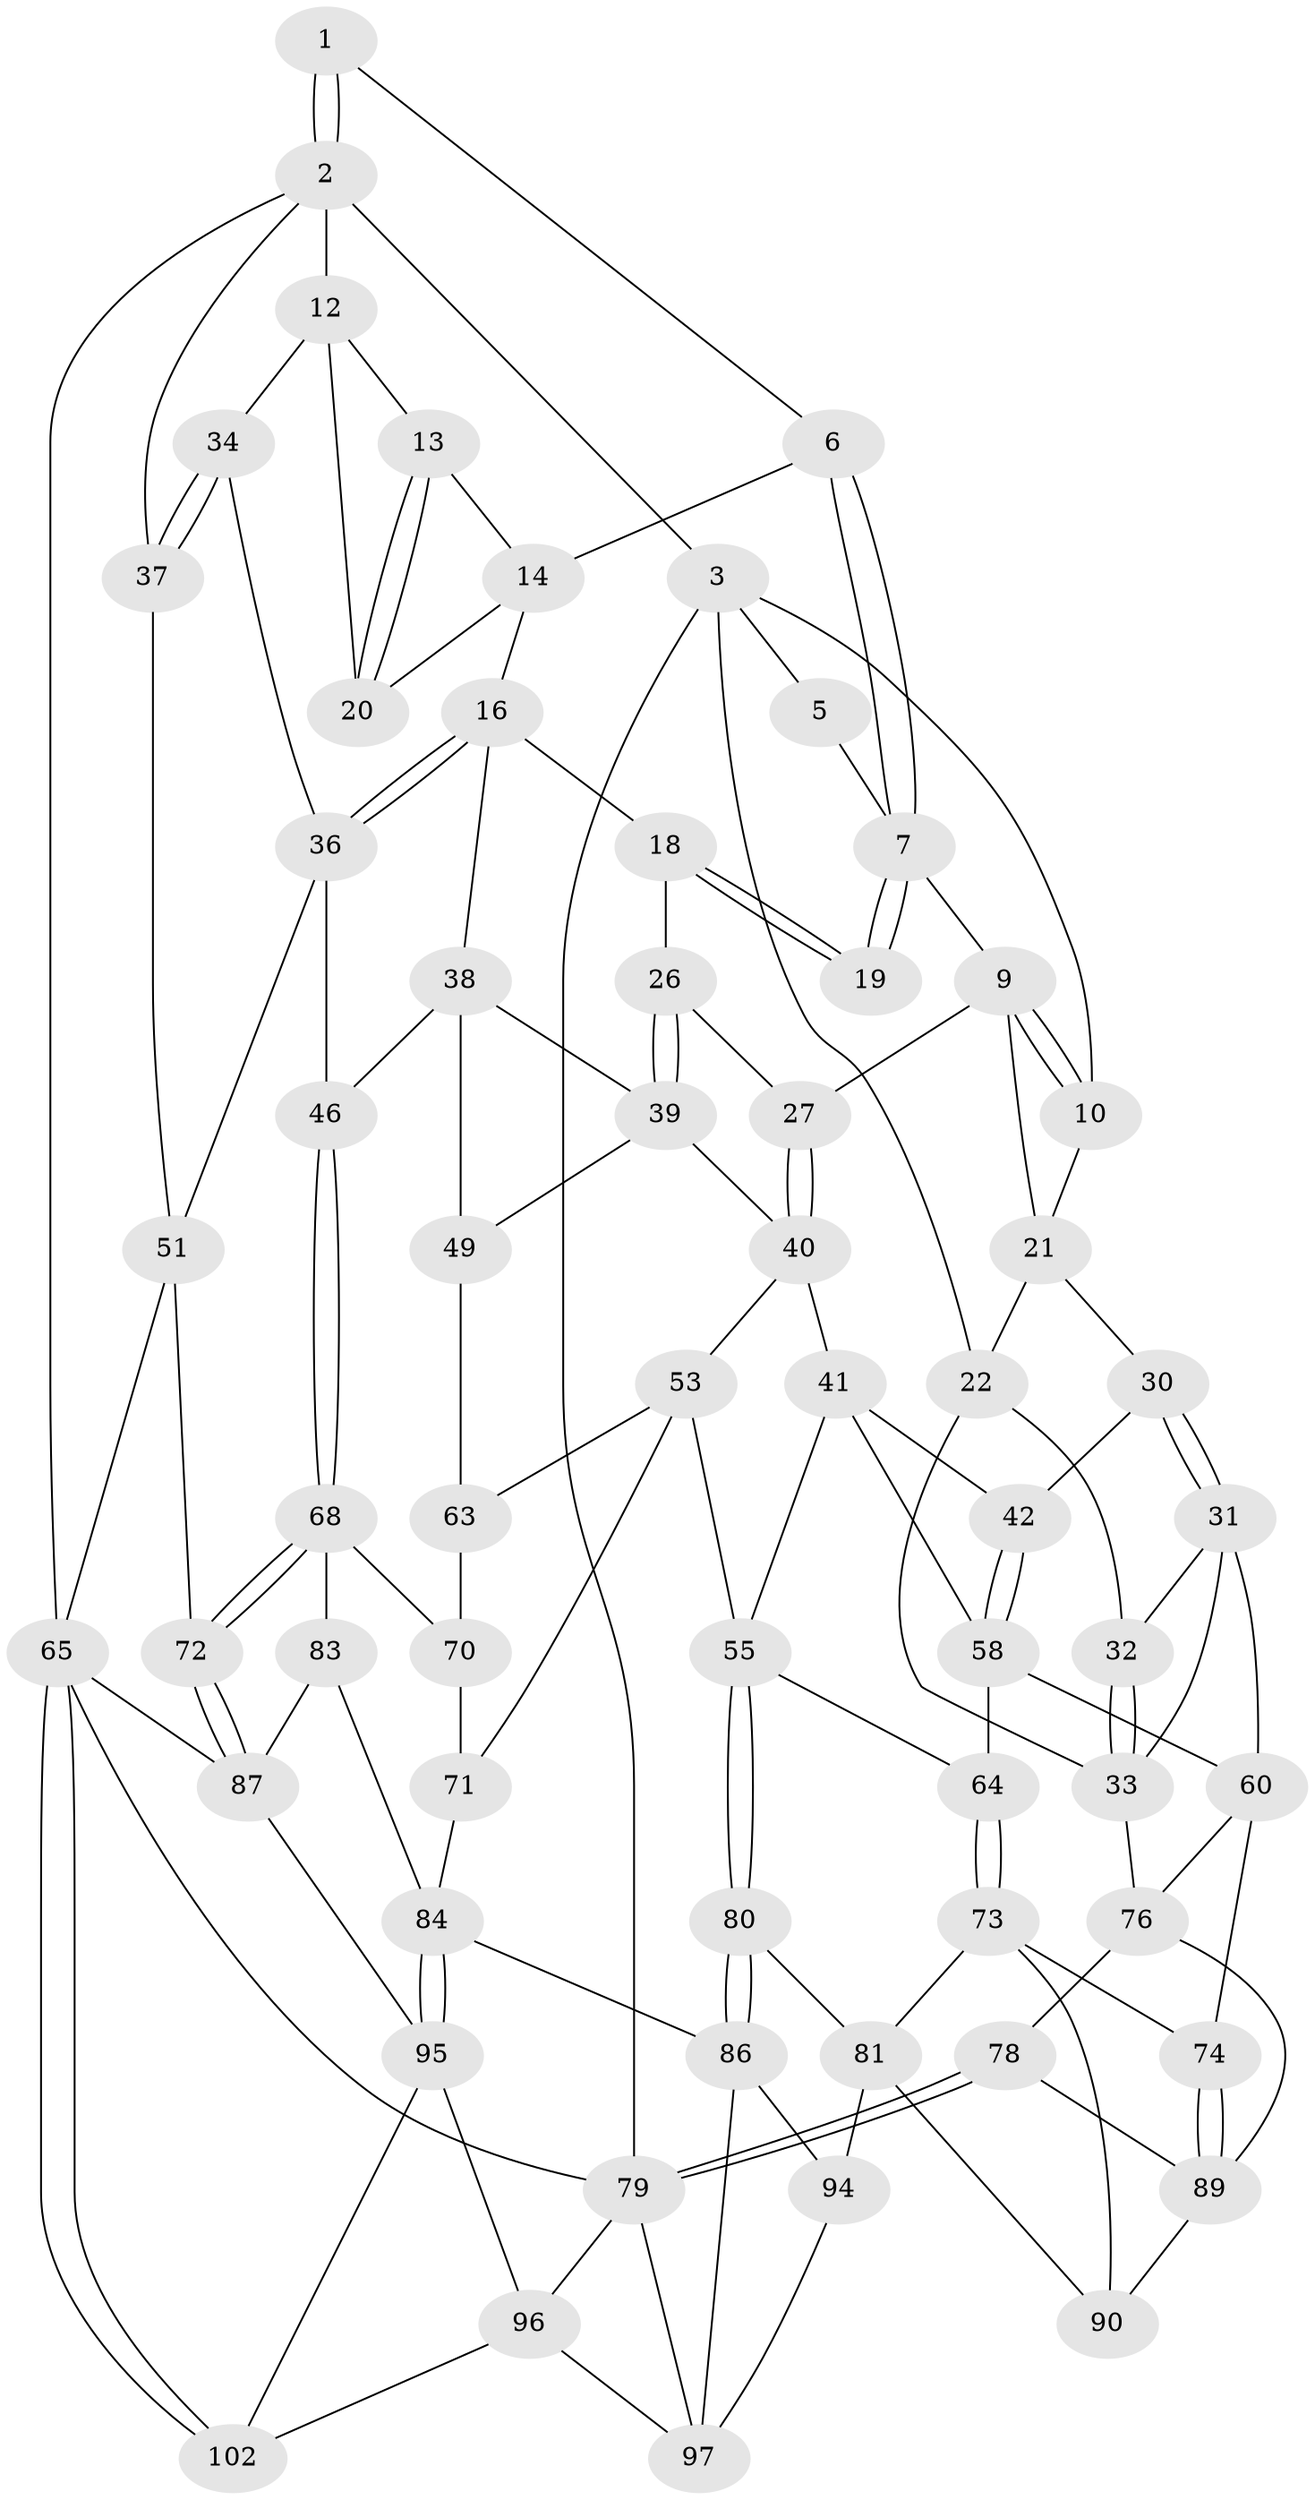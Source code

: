 // original degree distribution, {3: 0.0196078431372549, 6: 0.20588235294117646, 4: 0.22549019607843138, 5: 0.5490196078431373}
// Generated by graph-tools (version 1.1) at 2025/11/02/21/25 10:11:13]
// undirected, 63 vertices, 135 edges
graph export_dot {
graph [start="1"]
  node [color=gray90,style=filled];
  1 [pos="+0.7572258798809842+0"];
  2 [pos="+1+0",super="+11"];
  3 [pos="+0+0",super="+4"];
  5 [pos="+0.6243390012596163+0"];
  6 [pos="+0.7323470309870119+0.08302892721461395"];
  7 [pos="+0.6475823597655281+0.11969029924937805",super="+8"];
  9 [pos="+0.4007494120363174+0.1040231578607498",super="+28"];
  10 [pos="+0.24751843406090576+0"];
  12 [pos="+1+0",super="+24"];
  13 [pos="+0.8609496410714618+0.08296261131185995"];
  14 [pos="+0.7571321680697138+0.09568656518141891",super="+15"];
  16 [pos="+0.7501364643424089+0.28599805159005226",super="+17"];
  18 [pos="+0.6955510173585233+0.28500562651327094",super="+25"];
  19 [pos="+0.6484573420154455+0.16028255599590058"];
  20 [pos="+0.8779621180100133+0.2162083424020369"];
  21 [pos="+0.12531561834688035+0.1567376493939754",super="+29"];
  22 [pos="+0.11756575510416688+0.16684828639986118",super="+23"];
  26 [pos="+0.49914345520952585+0.26042452995633625"];
  27 [pos="+0.4106659377523165+0.23190405325699354"];
  30 [pos="+0.15975954874610357+0.390211058488736"];
  31 [pos="+0.1424721078695337+0.3883867932108271",super="+61"];
  32 [pos="+0.11581423583805858+0.1879481569806443"];
  33 [pos="+0+0.43069525900382033",super="+62"];
  34 [pos="+0.9064165545465688+0.23750167672507952",super="+35"];
  36 [pos="+0.8799786613460072+0.36183952058006624",super="+45"];
  37 [pos="+1+0.22898876098696494",super="+48"];
  38 [pos="+0.6980166879054034+0.31693968205159767",super="+47"];
  39 [pos="+0.5991771059429908+0.3529109922803362",super="+43"];
  40 [pos="+0.3725554821751664+0.3656393567424722",super="+44"];
  41 [pos="+0.3682099148923135+0.3685331388352418",super="+57"];
  42 [pos="+0.1755290082474424+0.39570134460903117"];
  46 [pos="+0.8120610545858511+0.5119111222758801"];
  49 [pos="+0.7423884036983894+0.502644999145618",super="+50"];
  51 [pos="+1+0.5980136310387559",super="+52"];
  53 [pos="+0.5055283484901771+0.5156056707681562",super="+54"];
  55 [pos="+0.4085960106397461+0.6436573273431285",super="+56"];
  58 [pos="+0.2216272310627179+0.4943008359555266",super="+59"];
  60 [pos="+0.09647843615828061+0.5855861486338145",super="+75"];
  63 [pos="+0.6314937706196392+0.5861030133078449",super="+67"];
  64 [pos="+0.2923681678997707+0.6359236917178456"];
  65 [pos="+1+1",super="+66"];
  68 [pos="+0.7594158785206816+0.6708042327863174",super="+69"];
  70 [pos="+0.6464062214544483+0.6245615973204564"];
  71 [pos="+0.5434204840093823+0.6714031841570209"];
  72 [pos="+0.9149737682377389+0.7396122434103847"];
  73 [pos="+0.2246010306377741+0.7010621428819959",super="+82"];
  74 [pos="+0.193877572203584+0.7024723929092375"];
  76 [pos="+0.013674131568052814+0.7597694333060659",super="+77"];
  78 [pos="+0+1"];
  79 [pos="+0+1",super="+101"];
  80 [pos="+0.40716804270887985+0.7665446623411623"];
  81 [pos="+0.3235747202935573+0.8044133168249141",super="+92"];
  83 [pos="+0.6945079726459302+0.790997045925516"];
  84 [pos="+0.6148985102826443+0.8160153079412998",super="+85"];
  86 [pos="+0.4339618645986002+0.8047133508445473",super="+93"];
  87 [pos="+0.8444297283506018+0.8542512947674511",super="+88"];
  89 [pos="+0.0916359221551869+0.7991066021341982",super="+91"];
  90 [pos="+0.19162978354526078+0.9170151361569848"];
  94 [pos="+0.28546328751449135+1"];
  95 [pos="+0.5979621418492034+0.8780218761378425",super="+98"];
  96 [pos="+0.5772502513373654+0.9150758871643595",super="+100"];
  97 [pos="+0.5155310876751591+0.9200819189023578",super="+99"];
  102 [pos="+0.8066595798915638+1"];
  1 -- 2;
  1 -- 2;
  1 -- 6;
  2 -- 3;
  2 -- 65;
  2 -- 12;
  2 -- 37;
  3 -- 79;
  3 -- 10;
  3 -- 5;
  3 -- 22;
  5 -- 7;
  6 -- 7;
  6 -- 7;
  6 -- 14;
  7 -- 19;
  7 -- 19;
  7 -- 9;
  9 -- 10;
  9 -- 10;
  9 -- 27;
  9 -- 21;
  10 -- 21;
  12 -- 13;
  12 -- 34;
  12 -- 20;
  13 -- 14;
  13 -- 20;
  13 -- 20;
  14 -- 16;
  14 -- 20;
  16 -- 36;
  16 -- 36;
  16 -- 18;
  16 -- 38;
  18 -- 19 [weight=2];
  18 -- 19;
  18 -- 26;
  21 -- 22;
  21 -- 30;
  22 -- 32;
  22 -- 33;
  26 -- 27;
  26 -- 39;
  26 -- 39;
  27 -- 40;
  27 -- 40;
  30 -- 31;
  30 -- 31;
  30 -- 42;
  31 -- 32;
  31 -- 60;
  31 -- 33;
  32 -- 33;
  32 -- 33;
  33 -- 76;
  34 -- 37 [weight=2];
  34 -- 37;
  34 -- 36;
  36 -- 51;
  36 -- 46;
  37 -- 51;
  38 -- 39;
  38 -- 46;
  38 -- 49;
  39 -- 40;
  39 -- 49;
  40 -- 41;
  40 -- 53;
  41 -- 42;
  41 -- 58;
  41 -- 55;
  42 -- 58;
  42 -- 58;
  46 -- 68;
  46 -- 68;
  49 -- 63 [weight=2];
  51 -- 65;
  51 -- 72;
  53 -- 63;
  53 -- 55;
  53 -- 71;
  55 -- 80;
  55 -- 80;
  55 -- 64;
  58 -- 64;
  58 -- 60;
  60 -- 74;
  60 -- 76;
  63 -- 70;
  64 -- 73;
  64 -- 73;
  65 -- 102;
  65 -- 102;
  65 -- 79;
  65 -- 87;
  68 -- 72;
  68 -- 72;
  68 -- 83;
  68 -- 70;
  70 -- 71;
  71 -- 84;
  72 -- 87;
  72 -- 87;
  73 -- 74;
  73 -- 81;
  73 -- 90;
  74 -- 89;
  74 -- 89;
  76 -- 89;
  76 -- 78;
  78 -- 79;
  78 -- 79;
  78 -- 89;
  79 -- 96;
  79 -- 97;
  80 -- 81;
  80 -- 86;
  80 -- 86;
  81 -- 90;
  81 -- 94;
  83 -- 84;
  83 -- 87;
  84 -- 95;
  84 -- 95;
  84 -- 86;
  86 -- 97;
  86 -- 94;
  87 -- 95;
  89 -- 90;
  94 -- 97;
  95 -- 96;
  95 -- 102;
  96 -- 97;
  96 -- 102;
}
